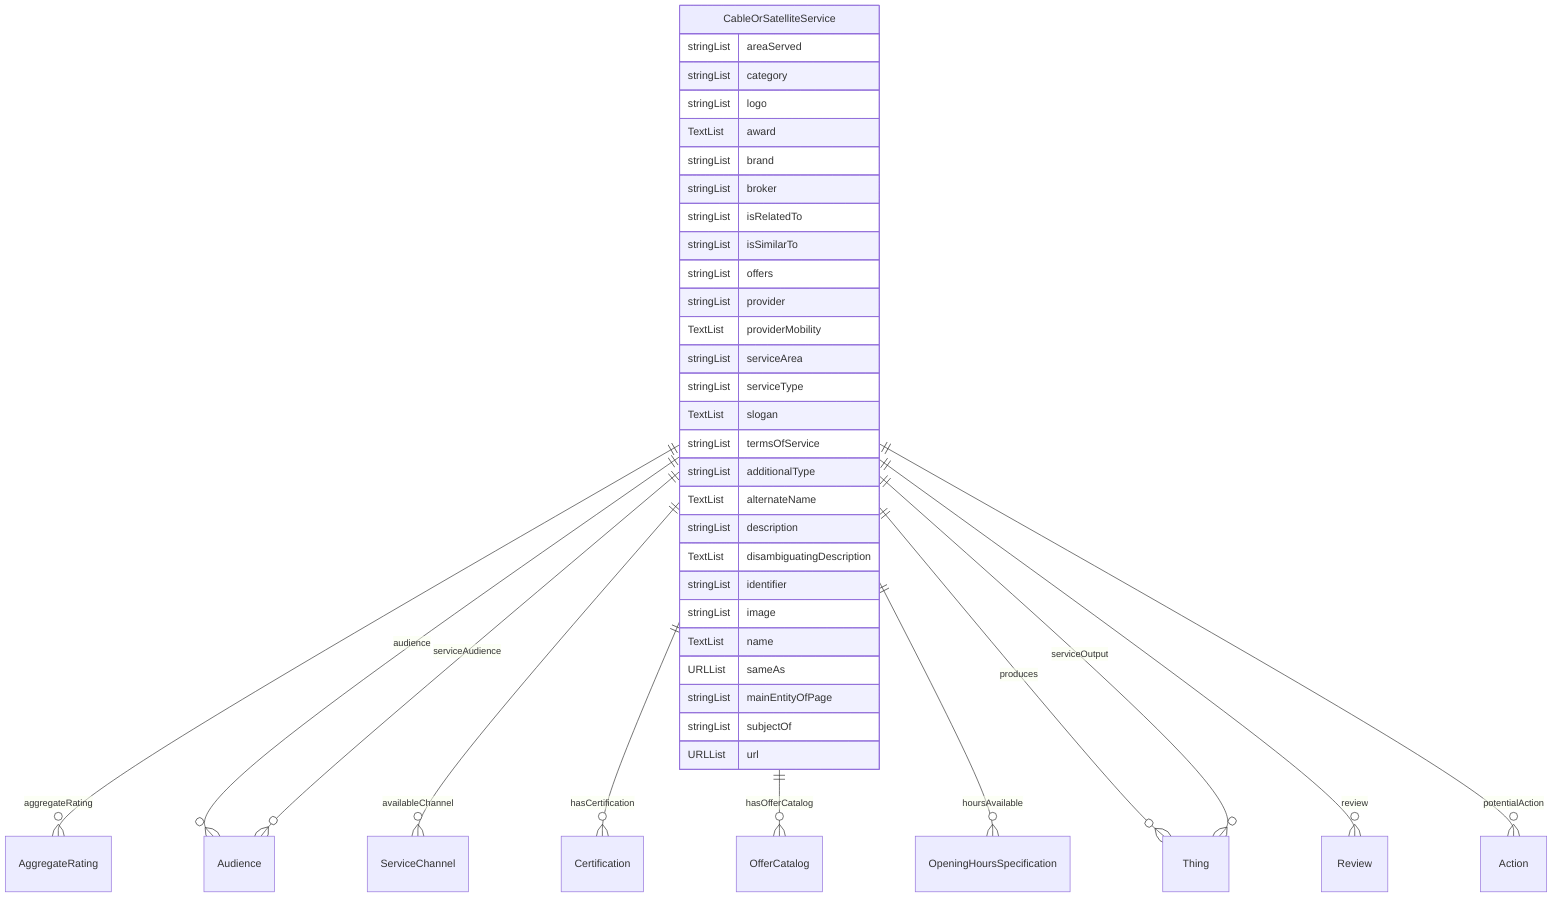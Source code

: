 erDiagram
CableOrSatelliteService {
    stringList areaServed  
    stringList category  
    stringList logo  
    TextList award  
    stringList brand  
    stringList broker  
    stringList isRelatedTo  
    stringList isSimilarTo  
    stringList offers  
    stringList provider  
    TextList providerMobility  
    stringList serviceArea  
    stringList serviceType  
    TextList slogan  
    stringList termsOfService  
    stringList additionalType  
    TextList alternateName  
    stringList description  
    TextList disambiguatingDescription  
    stringList identifier  
    stringList image  
    TextList name  
    URLList sameAs  
    stringList mainEntityOfPage  
    stringList subjectOf  
    URLList url  
}

CableOrSatelliteService ||--}o AggregateRating : "aggregateRating"
CableOrSatelliteService ||--}o Audience : "audience"
CableOrSatelliteService ||--}o ServiceChannel : "availableChannel"
CableOrSatelliteService ||--}o Certification : "hasCertification"
CableOrSatelliteService ||--}o OfferCatalog : "hasOfferCatalog"
CableOrSatelliteService ||--}o OpeningHoursSpecification : "hoursAvailable"
CableOrSatelliteService ||--}o Thing : "produces"
CableOrSatelliteService ||--}o Review : "review"
CableOrSatelliteService ||--}o Audience : "serviceAudience"
CableOrSatelliteService ||--}o Thing : "serviceOutput"
CableOrSatelliteService ||--}o Action : "potentialAction"